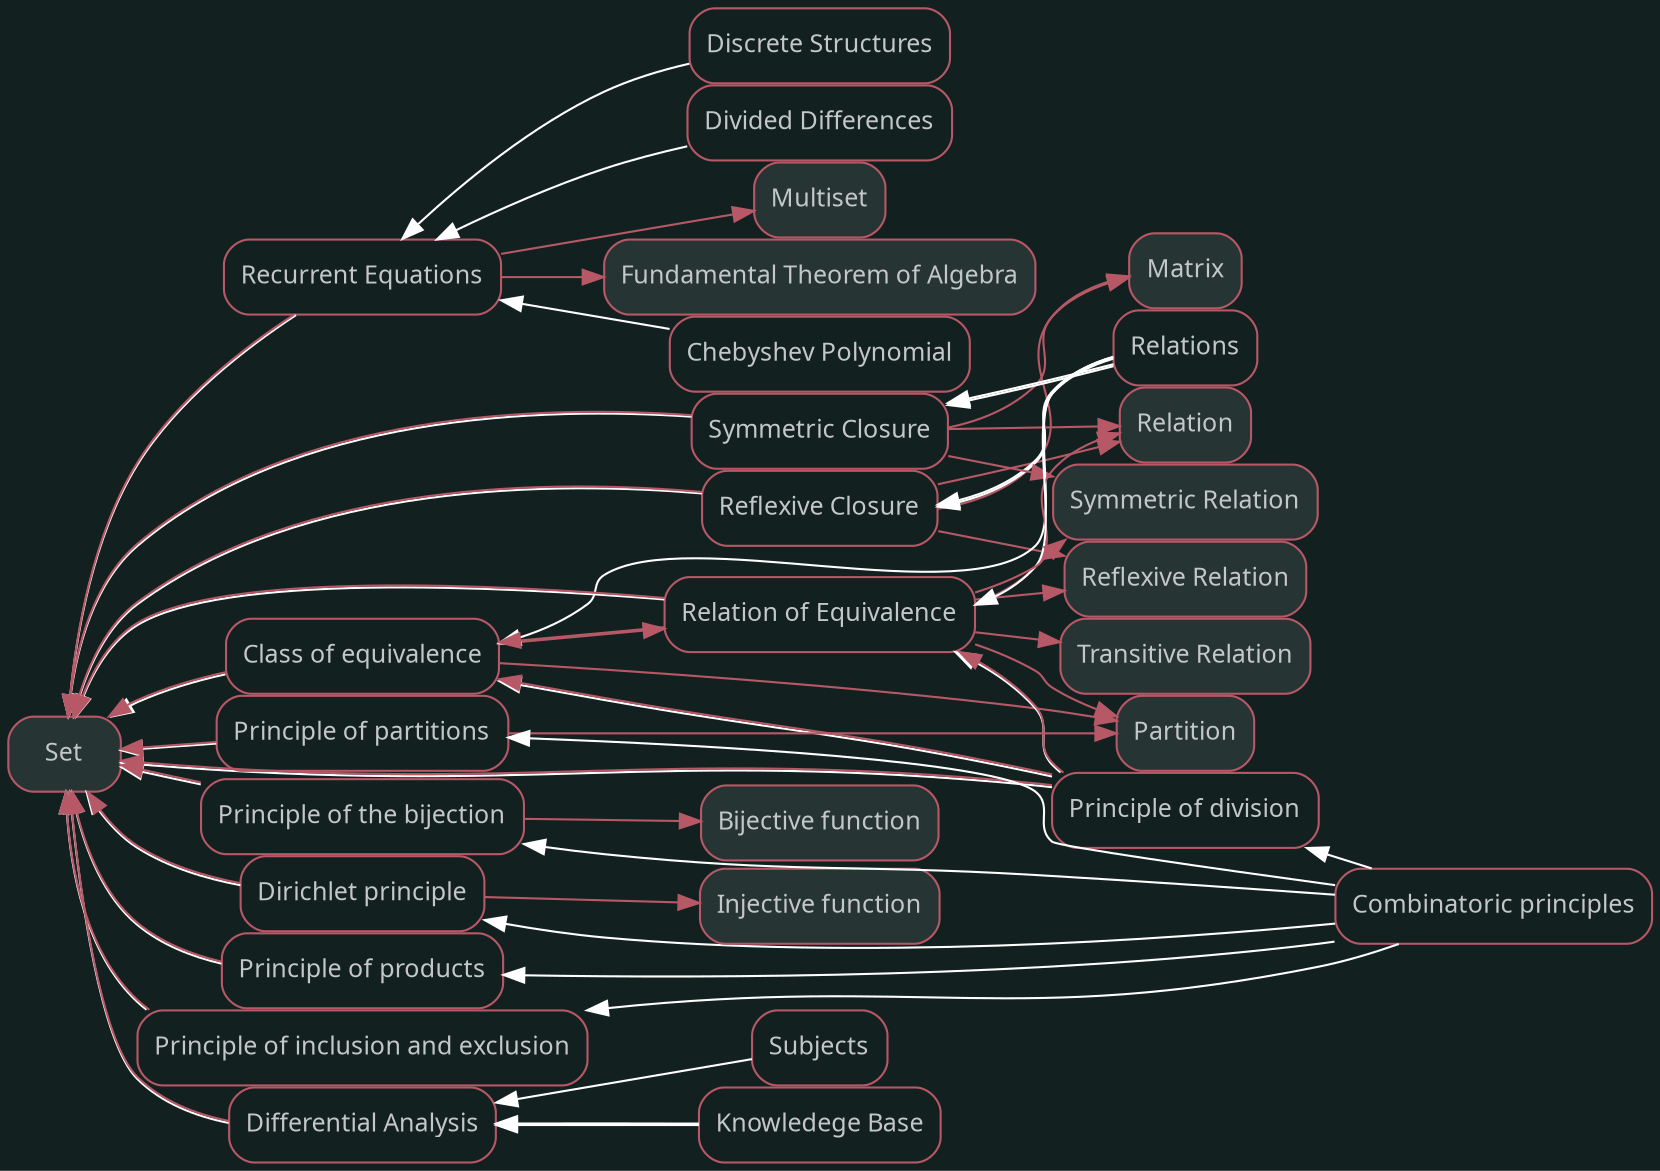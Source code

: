 digraph "Set" {graph [nodesep=0,ranksep=0,rankdir="LR",bgcolor="#132020"];node [shape="rectangle",style="rounded,filled",fontname="sans",fontsize="12px",labelfontname="sans",color="#b75867",fillcolor="#273434",fontcolor="#c4c7c7"];"Set" [label="Set",tooltip="Set",URL="/Knowledge/Set.html",target="_parent"];subgraph "Forward Set" {edge [color="#b75867"];}
node [shape="rectangle",style="rounded",fontname="sans",fontsize="12px",labelfontname="sans",color="#b75867",fillcolor="#FFFFFF",fontcolor="#c4c7c7"];"Recurrent Equations" [label="Recurrent Equations",tooltip="Recurrent Equations",URL="/Knowledge/Recurrent Equations.html",target="_parent"];"Reflexive Closure" [label="Reflexive Closure",tooltip="Reflexive Closure",URL="/Knowledge/Reflexive Closure.html",target="_parent"];"Symmetric Closure" [label="Symmetric Closure",tooltip="Symmetric Closure",URL="/Knowledge/Symmetric Closure.html",target="_parent"];"Class of equivalence" [label="Class of equivalence",tooltip="Class of equivalence",URL="/Knowledge/Class of equivalence.html",target="_parent"];"Relation of Equivalence" [label="Relation of Equivalence",tooltip="Relation of Equivalence",URL="/Knowledge/Relation of Equivalence.html",target="_parent"];"Principle of division" [label="Principle of division",tooltip="Principle of division",URL="/Knowledge/Principle of division.html",target="_parent"];"Principle of products" [label="Principle of products",tooltip="Principle of products",URL="/Knowledge/Principle of products.html",target="_parent"];"Dirichlet principle" [label="Dirichlet principle",tooltip="Dirichlet principle",URL="/Knowledge/Dirichlet principle.html",target="_parent"];"Principle of inclusion and exclusion" [label="Principle of inclusion and exclusion",tooltip="Principle of inclusion and exclusion",URL="/Knowledge/Principle of inclusion and exclusion.html",target="_parent"];"Differential Analysis" [label="Differential Analysis",tooltip="Differential Analysis",URL="/Knowledge/Differential Analysis.html",target="_parent"];"Principle of partitions" [label="Principle of partitions",tooltip="Principle of partitions",URL="/Knowledge/Principle of partitions.html",target="_parent"];"Principle of the bijection" [label="Principle of the bijection",tooltip="Principle of the bijection",URL="/Knowledge/Principle of the bijection.html",target="_parent"];subgraph "Backward Set" {edge [dir="back",color="#FFFFFF"];"Set" -> "Recurrent Equations";"Set" -> "Reflexive Closure";"Set" -> "Symmetric Closure";"Set" -> "Class of equivalence";"Set" -> "Relation of Equivalence";"Set" -> "Principle of division";"Set" -> "Principle of products";"Set" -> "Dirichlet principle";"Set" -> "Principle of inclusion and exclusion";"Set" -> "Differential Analysis";"Set" -> "Principle of partitions";"Set" -> "Principle of the bijection";}node [shape="rectangle",style="rounded,filled",fontname="sans",fontsize="12px",labelfontname="sans",color="#b75867",fillcolor="#273434",fontcolor="#c4c7c7"];"Recurrent Equations" [label="Recurrent Equations",tooltip="Recurrent Equations",URL="/Knowledge/Recurrent Equations.html",target="_parent"];"Set" [label="Set",tooltip="Set",URL="/Knowledge/Set.html",target="_parent"];"Multiset" [label="Multiset",tooltip="Multiset",URL="/Knowledge/Multiset.html",target="_parent"];"Fundamental Theorem of Algebra" [label="Fundamental Theorem of Algebra",tooltip="Fundamental Theorem of Algebra",URL="/Knowledge/Fundamental Theorem of Algebra.html",target="_parent"];subgraph "Forward Recurrent Equations" {edge [color="#b75867"];"Recurrent Equations" -> "Set";"Recurrent Equations" -> "Multiset";"Recurrent Equations" -> "Fundamental Theorem of Algebra";}
node [shape="rectangle",style="rounded",fontname="sans",fontsize="12px",labelfontname="sans",color="#b75867",fillcolor="#FFFFFF",fontcolor="#c4c7c7"];"Chebyshev Polynomial" [label="Chebyshev Polynomial",tooltip="Chebyshev Polynomial",URL="/Knowledge/Chebyshev Polynomial.html",target="_parent"];"Discrete Structures" [label="Discrete Structures",tooltip="Discrete Structures",URL="/Knowledge/Discrete Structures.html",target="_parent"];"Divided Differences" [label="Divided Differences",tooltip="Divided Differences",URL="/Knowledge/Divided Differences.html",target="_parent"];subgraph "Backward Recurrent Equations" {edge [dir="back",color="#FFFFFF"];"Recurrent Equations" -> "Chebyshev Polynomial";"Recurrent Equations" -> "Discrete Structures";"Recurrent Equations" -> "Divided Differences";}node [shape="rectangle",style="rounded,filled",fontname="sans",fontsize="12px",labelfontname="sans",color="#b75867",fillcolor="#273434",fontcolor="#c4c7c7"];"Reflexive Closure" [label="Reflexive Closure",tooltip="Reflexive Closure",URL="/Knowledge/Reflexive Closure.html",target="_parent"];"Matrix" [label="Matrix",tooltip="Matrix",URL="/Knowledge/Matrix.html",target="_parent"];"Relation" [label="Relation",tooltip="Relation",URL="/Knowledge/Relation.html",target="_parent"];"Set" [label="Set",tooltip="Set",URL="/Knowledge/Set.html",target="_parent"];"Reflexive Relation" [label="Reflexive Relation",tooltip="Reflexive Relation",URL="/Knowledge/Reflexive Relation.html",target="_parent"];subgraph "Forward Reflexive Closure" {edge [color="#b75867"];"Reflexive Closure" -> "Matrix";"Reflexive Closure" -> "Relation";"Reflexive Closure" -> "Set";"Reflexive Closure" -> "Reflexive Relation";}
node [shape="rectangle",style="rounded",fontname="sans",fontsize="12px",labelfontname="sans",color="#b75867",fillcolor="#FFFFFF",fontcolor="#c4c7c7"];"Relations" [label="Relations",tooltip="Relations",URL="/Knowledge/Relations.html",target="_parent"];subgraph "Backward Reflexive Closure" {edge [dir="back",color="#FFFFFF"];"Reflexive Closure" -> "Relations";"Reflexive Closure" -> "Relations";}node [shape="rectangle",style="rounded,filled",fontname="sans",fontsize="12px",labelfontname="sans",color="#b75867",fillcolor="#273434",fontcolor="#c4c7c7"];"Symmetric Closure" [label="Symmetric Closure",tooltip="Symmetric Closure",URL="/Knowledge/Symmetric Closure.html",target="_parent"];"Matrix" [label="Matrix",tooltip="Matrix",URL="/Knowledge/Matrix.html",target="_parent"];"Relation" [label="Relation",tooltip="Relation",URL="/Knowledge/Relation.html",target="_parent"];"Set" [label="Set",tooltip="Set",URL="/Knowledge/Set.html",target="_parent"];"Symmetric Relation" [label="Symmetric Relation",tooltip="Symmetric Relation",URL="/Knowledge/Symmetric Relation.html",target="_parent"];subgraph "Forward Symmetric Closure" {edge [color="#b75867"];"Symmetric Closure" -> "Matrix";"Symmetric Closure" -> "Relation";"Symmetric Closure" -> "Set";"Symmetric Closure" -> "Symmetric Relation";}
node [shape="rectangle",style="rounded",fontname="sans",fontsize="12px",labelfontname="sans",color="#b75867",fillcolor="#FFFFFF",fontcolor="#c4c7c7"];"Relations" [label="Relations",tooltip="Relations",URL="/Knowledge/Relations.html",target="_parent"];subgraph "Backward Symmetric Closure" {edge [dir="back",color="#FFFFFF"];"Symmetric Closure" -> "Relations";"Symmetric Closure" -> "Relations";}node [shape="rectangle",style="rounded,filled",fontname="sans",fontsize="12px",labelfontname="sans",color="#b75867",fillcolor="#273434",fontcolor="#c4c7c7"];"Class of equivalence" [label="Class of equivalence",tooltip="Class of equivalence",URL="/Knowledge/Class of equivalence.html",target="_parent"];"Partition" [label="Partition",tooltip="Partition",URL="/Knowledge/Partition.html",target="_parent"];"Set" [label="Set",tooltip="Set",URL="/Knowledge/Set.html",target="_parent"];"Relation of Equivalence" [label="Relation of Equivalence",tooltip="Relation of Equivalence",URL="/Knowledge/Relation of Equivalence.html",target="_parent"];subgraph "Forward Class of equivalence" {edge [color="#b75867"];"Class of equivalence" -> "Partition";"Class of equivalence" -> "Set";"Class of equivalence" -> "Relation of Equivalence";}
node [shape="rectangle",style="rounded",fontname="sans",fontsize="12px",labelfontname="sans",color="#b75867",fillcolor="#FFFFFF",fontcolor="#c4c7c7"];"Principle of division" [label="Principle of division",tooltip="Principle of division",URL="/Knowledge/Principle of division.html",target="_parent"];"Relations" [label="Relations",tooltip="Relations",URL="/Knowledge/Relations.html",target="_parent"];subgraph "Backward Class of equivalence" {edge [dir="back",color="#FFFFFF"];"Class of equivalence" -> "Principle of division";"Class of equivalence" -> "Relations";}node [shape="rectangle",style="rounded,filled",fontname="sans",fontsize="12px",labelfontname="sans",color="#b75867",fillcolor="#273434",fontcolor="#c4c7c7"];"Relation of Equivalence" [label="Relation of Equivalence",tooltip="Relation of Equivalence",URL="/Knowledge/Relation of Equivalence.html",target="_parent"];"Class of equivalence" [label="Class of equivalence",tooltip="Class of equivalence",URL="/Knowledge/Class of equivalence.html",target="_parent"];"Set" [label="Set",tooltip="Set",URL="/Knowledge/Set.html",target="_parent"];"Partition" [label="Partition",tooltip="Partition",URL="/Knowledge/Partition.html",target="_parent"];"Transitive Relation" [label="Transitive Relation",tooltip="Transitive Relation",URL="/Knowledge/Transitive Relation.html",target="_parent"];"Symmetric Relation" [label="Symmetric Relation",tooltip="Symmetric Relation",URL="/Knowledge/Symmetric Relation.html",target="_parent"];"Reflexive Relation" [label="Reflexive Relation",tooltip="Reflexive Relation",URL="/Knowledge/Reflexive Relation.html",target="_parent"];"Relation" [label="Relation",tooltip="Relation",URL="/Knowledge/Relation.html",target="_parent"];subgraph "Forward Relation of Equivalence" {edge [color="#b75867"];"Relation of Equivalence" -> "Class of equivalence";"Relation of Equivalence" -> "Set";"Relation of Equivalence" -> "Partition";"Relation of Equivalence" -> "Transitive Relation";"Relation of Equivalence" -> "Symmetric Relation";"Relation of Equivalence" -> "Reflexive Relation";"Relation of Equivalence" -> "Relation";}
node [shape="rectangle",style="rounded",fontname="sans",fontsize="12px",labelfontname="sans",color="#b75867",fillcolor="#FFFFFF",fontcolor="#c4c7c7"];"Principle of division" [label="Principle of division",tooltip="Principle of division",URL="/Knowledge/Principle of division.html",target="_parent"];"Relations" [label="Relations",tooltip="Relations",URL="/Knowledge/Relations.html",target="_parent"];subgraph "Backward Relation of Equivalence" {edge [dir="back",color="#FFFFFF"];"Relation of Equivalence" -> "Principle of division";"Relation of Equivalence" -> "Relations";}node [shape="rectangle",style="rounded,filled",fontname="sans",fontsize="12px",labelfontname="sans",color="#b75867",fillcolor="#273434",fontcolor="#c4c7c7"];"Principle of division" [label="Principle of division",tooltip="Principle of division",URL="/Knowledge/Principle of division.html",target="_parent"];"Class of equivalence" [label="Class of equivalence",tooltip="Class of equivalence",URL="/Knowledge/Class of equivalence.html",target="_parent"];"Relation of Equivalence" [label="Relation of Equivalence",tooltip="Relation of Equivalence",URL="/Knowledge/Relation of Equivalence.html",target="_parent"];"Set" [label="Set",tooltip="Set",URL="/Knowledge/Set.html",target="_parent"];subgraph "Forward Principle of division" {edge [color="#b75867"];"Principle of division" -> "Class of equivalence";"Principle of division" -> "Relation of Equivalence";"Principle of division" -> "Set";}
node [shape="rectangle",style="rounded",fontname="sans",fontsize="12px",labelfontname="sans",color="#b75867",fillcolor="#FFFFFF",fontcolor="#c4c7c7"];"Combinatoric principles" [label="Combinatoric principles",tooltip="Combinatoric principles",URL="/Knowledge/Combinatoric principles.html",target="_parent"];subgraph "Backward Principle of division" {edge [dir="back",color="#FFFFFF"];"Principle of division" -> "Combinatoric principles";}node [shape="rectangle",style="rounded,filled",fontname="sans",fontsize="12px",labelfontname="sans",color="#b75867",fillcolor="#273434",fontcolor="#c4c7c7"];"Principle of products" [label="Principle of products",tooltip="Principle of products",URL="/Knowledge/Principle of products.html",target="_parent"];"Set" [label="Set",tooltip="Set",URL="/Knowledge/Set.html",target="_parent"];subgraph "Forward Principle of products" {edge [color="#b75867"];"Principle of products" -> "Set";}
node [shape="rectangle",style="rounded",fontname="sans",fontsize="12px",labelfontname="sans",color="#b75867",fillcolor="#FFFFFF",fontcolor="#c4c7c7"];"Combinatoric principles" [label="Combinatoric principles",tooltip="Combinatoric principles",URL="/Knowledge/Combinatoric principles.html",target="_parent"];subgraph "Backward Principle of products" {edge [dir="back",color="#FFFFFF"];"Principle of products" -> "Combinatoric principles";}node [shape="rectangle",style="rounded,filled",fontname="sans",fontsize="12px",labelfontname="sans",color="#b75867",fillcolor="#273434",fontcolor="#c4c7c7"];"Dirichlet principle" [label="Dirichlet principle",tooltip="Dirichlet principle",URL="/Knowledge/Dirichlet principle.html",target="_parent"];"Injective function" [label="Injective function",tooltip="Injective function",URL="/Knowledge/Injective function.html",target="_parent"];"Set" [label="Set",tooltip="Set",URL="/Knowledge/Set.html",target="_parent"];subgraph "Forward Dirichlet principle" {edge [color="#b75867"];"Dirichlet principle" -> "Injective function";"Dirichlet principle" -> "Set";}
node [shape="rectangle",style="rounded",fontname="sans",fontsize="12px",labelfontname="sans",color="#b75867",fillcolor="#FFFFFF",fontcolor="#c4c7c7"];"Combinatoric principles" [label="Combinatoric principles",tooltip="Combinatoric principles",URL="/Knowledge/Combinatoric principles.html",target="_parent"];subgraph "Backward Dirichlet principle" {edge [dir="back",color="#FFFFFF"];"Dirichlet principle" -> "Combinatoric principles";}node [shape="rectangle",style="rounded,filled",fontname="sans",fontsize="12px",labelfontname="sans",color="#b75867",fillcolor="#273434",fontcolor="#c4c7c7"];"Principle of inclusion and exclusion" [label="Principle of inclusion and exclusion",tooltip="Principle of inclusion and exclusion",URL="/Knowledge/Principle of inclusion and exclusion.html",target="_parent"];"Set" [label="Set",tooltip="Set",URL="/Knowledge/Set.html",target="_parent"];subgraph "Forward Principle of inclusion and exclusion" {edge [color="#b75867"];"Principle of inclusion and exclusion" -> "Set";}
node [shape="rectangle",style="rounded",fontname="sans",fontsize="12px",labelfontname="sans",color="#b75867",fillcolor="#FFFFFF",fontcolor="#c4c7c7"];"Combinatoric principles" [label="Combinatoric principles",tooltip="Combinatoric principles",URL="/Knowledge/Combinatoric principles.html",target="_parent"];subgraph "Backward Principle of inclusion and exclusion" {edge [dir="back",color="#FFFFFF"];"Principle of inclusion and exclusion" -> "Combinatoric principles";}node [shape="rectangle",style="rounded,filled",fontname="sans",fontsize="12px",labelfontname="sans",color="#b75867",fillcolor="#273434",fontcolor="#c4c7c7"];"Differential Analysis" [label="Differential Analysis",tooltip="Differential Analysis",URL="/Knowledge/Differential Analysis.html",target="_parent"];"Set" [label="Set",tooltip="Set",URL="/Knowledge/Set.html",target="_parent"];subgraph "Forward Differential Analysis" {edge [color="#b75867"];"Differential Analysis" -> "Set";}
node [shape="rectangle",style="rounded",fontname="sans",fontsize="12px",labelfontname="sans",color="#b75867",fillcolor="#FFFFFF",fontcolor="#c4c7c7"];"Subjects" [label="Subjects",tooltip="Subjects",URL="/Knowledge/Subjects.html",target="_parent"];"Knowledege Base" [label="Knowledege Base",tooltip="Knowledege Base",URL="/Knowledge/Knowledege Base.html",target="_parent"];subgraph "Backward Differential Analysis" {edge [dir="back",color="#FFFFFF"];"Differential Analysis" -> "Subjects";"Differential Analysis" -> "Knowledege Base";"Differential Analysis" -> "Knowledege Base";}node [shape="rectangle",style="rounded,filled",fontname="sans",fontsize="12px",labelfontname="sans",color="#b75867",fillcolor="#273434",fontcolor="#c4c7c7"];"Principle of partitions" [label="Principle of partitions",tooltip="Principle of partitions",URL="/Knowledge/Principle of partitions.html",target="_parent"];"Partition" [label="Partition",tooltip="Partition",URL="/Knowledge/Partition.html",target="_parent"];"Set" [label="Set",tooltip="Set",URL="/Knowledge/Set.html",target="_parent"];subgraph "Forward Principle of partitions" {edge [color="#b75867"];"Principle of partitions" -> "Partition";"Principle of partitions" -> "Set";}
node [shape="rectangle",style="rounded",fontname="sans",fontsize="12px",labelfontname="sans",color="#b75867",fillcolor="#FFFFFF",fontcolor="#c4c7c7"];"Combinatoric principles" [label="Combinatoric principles",tooltip="Combinatoric principles",URL="/Knowledge/Combinatoric principles.html",target="_parent"];subgraph "Backward Principle of partitions" {edge [dir="back",color="#FFFFFF"];"Principle of partitions" -> "Combinatoric principles";}node [shape="rectangle",style="rounded,filled",fontname="sans",fontsize="12px",labelfontname="sans",color="#b75867",fillcolor="#273434",fontcolor="#c4c7c7"];"Principle of the bijection" [label="Principle of the bijection",tooltip="Principle of the bijection",URL="/Knowledge/Principle of the bijection.html",target="_parent"];"Bijective function" [label="Bijective function",tooltip="Bijective function",URL="/Knowledge/Bijective function.html",target="_parent"];"Set" [label="Set",tooltip="Set",URL="/Knowledge/Set.html",target="_parent"];subgraph "Forward Principle of the bijection" {edge [color="#b75867"];"Principle of the bijection" -> "Bijective function";"Principle of the bijection" -> "Set";}
node [shape="rectangle",style="rounded",fontname="sans",fontsize="12px",labelfontname="sans",color="#b75867",fillcolor="#FFFFFF",fontcolor="#c4c7c7"];"Combinatoric principles" [label="Combinatoric principles",tooltip="Combinatoric principles",URL="/Knowledge/Combinatoric principles.html",target="_parent"];subgraph "Backward Principle of the bijection" {edge [dir="back",color="#FFFFFF"];"Principle of the bijection" -> "Combinatoric principles";}}